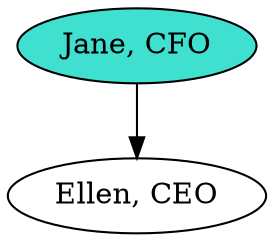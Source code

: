 digraph {
  ceo[label="Ellen, CEO"];
  cfo[label="Jane, CFO", fillcolor="turquoise", style="filled"];


  cfo -> ceo;
}
